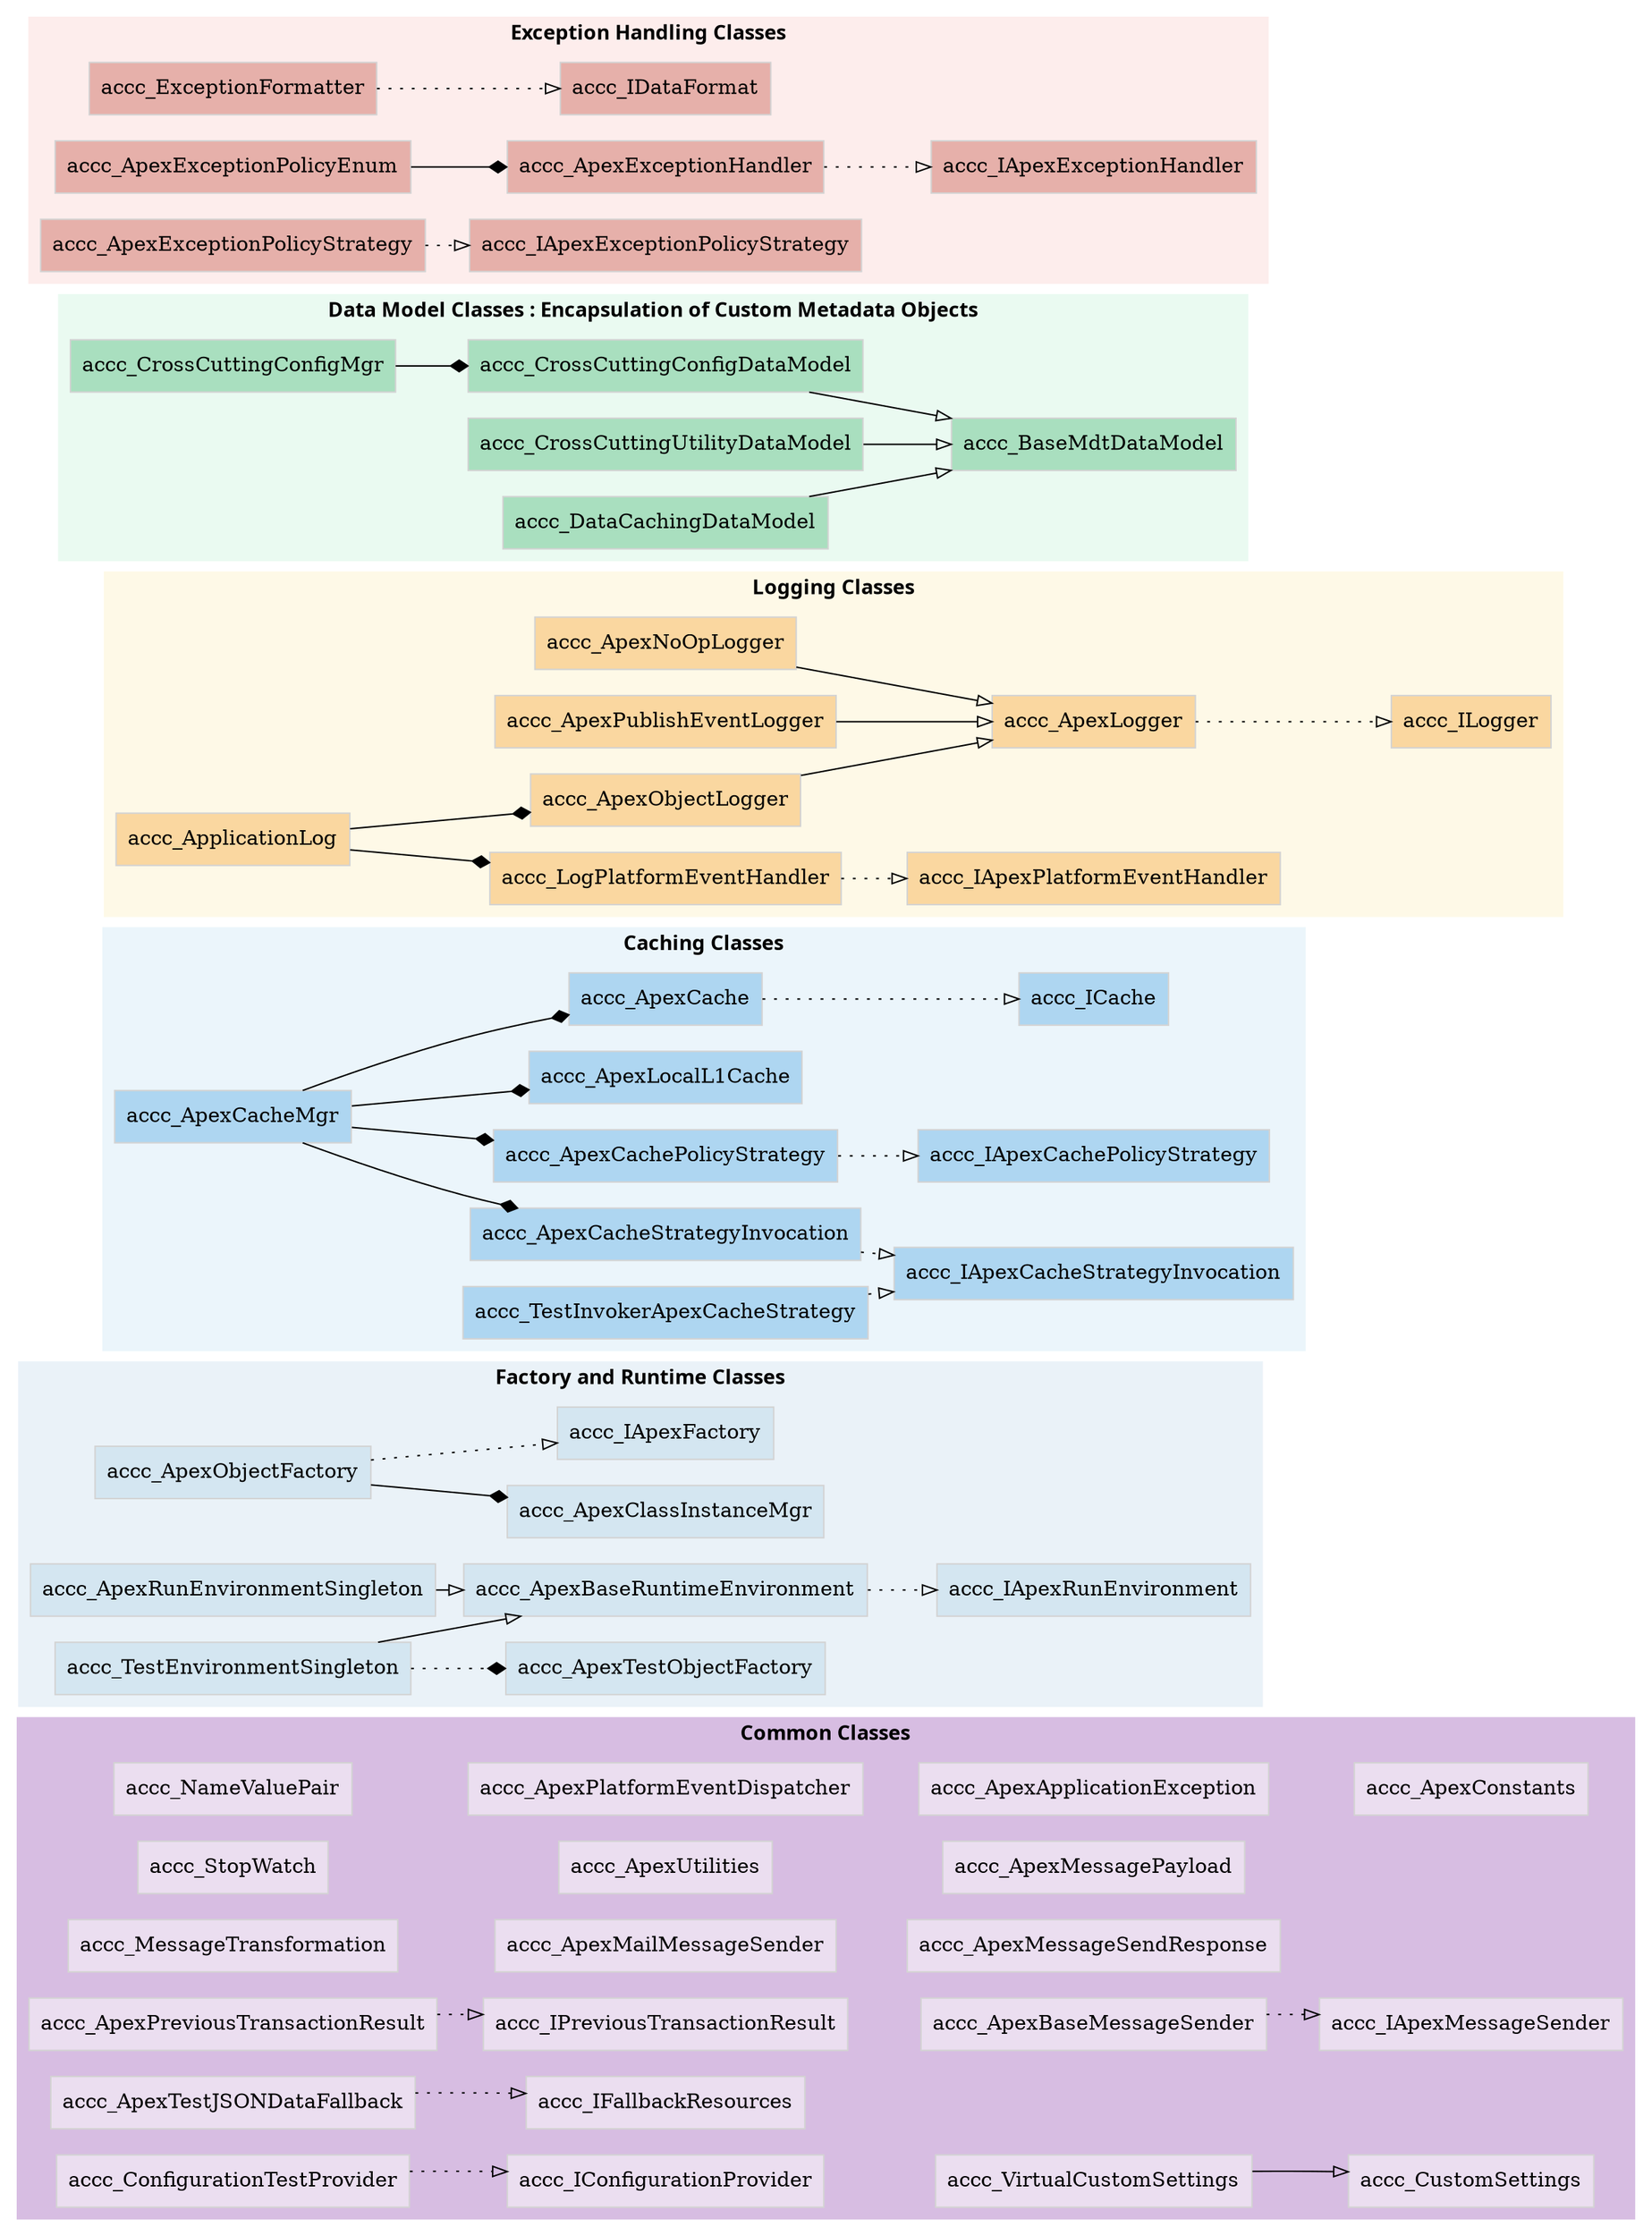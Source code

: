 digraph G {
	 rankdir=LR;rotate=45;
	 ranksep=0.25;
	 
		/* Common */
		accc_ApexApplicationException [shape=box,style=filled,color="lightgray",fillcolor="#EBDEF0"];
		accc_ApexConstants [shape=box,style=filled,color="lightgray",fillcolor="#EBDEF0"];
		accc_ApexUtilities [shape=box,style=filled,color="lightgray",fillcolor="#EBDEF0"];
		accc_CustomSettings [shape=box,style=filled,color="lightgray",fillcolor="#EBDEF0"];
		accc_VirtualCustomSettings [shape=box,style=filled,color="lightgray",fillcolor="#EBDEF0"];
		accc_NameValuePair [shape=box,style=filled,color="lightgray",fillcolor="#EBDEF0"];
		 
		accc_StopWatch [shape=box,style=filled,color="lightgray",fillcolor="#EBDEF0"];
		accc_MessageTransformation [shape=box,style=filled,color="lightgray",fillcolor="#EBDEF0"];
		accc_IPreviousTransactionResult [shape=box,style=filled,color="lightgray",fillcolor="#EBDEF0"];
		accc_ApexBaseMessageSender [shape=box,style=filled,color="lightgray",fillcolor="#EBDEF0"];
		accc_IApexMessageSender [shape=box,style=filled,color="lightgray",fillcolor="#EBDEF0"];
		accc_IConfigurationProvider [shape=box,style=filled,color="lightgray",fillcolor="#EBDEF0"];
		accc_IFallbackResources [shape=box,style=filled,color="lightgray",fillcolor="#EBDEF0"];
	 
		accc_ApexMailMessageSender [shape=box,style=filled,color="lightgray",fillcolor="#EBDEF0"];
		accc_ApexMessagePayload [shape=box,style=filled,color="lightgray",fillcolor="#EBDEF0"];
		accc_ApexMessageSendResponse [shape=box,style=filled,color="lightgray",fillcolor="#EBDEF0"];
		accc_ApexPlatformEventDispatcher [shape=box,style=filled,color="lightgray",fillcolor="#EBDEF0"];
		accc_ApexPreviousTransactionResult [shape=box,style=filled,color="lightgray",fillcolor="#EBDEF0"];
		accc_ApexTestJSONDataFallback [shape=box,style=filled,color="lightgray",fillcolor="#EBDEF0"];
		accc_ConfigurationTestProvider [shape=box,style=filled,color="lightgray",fillcolor="#EBDEF0"];

		/* Factory and Runtime Environment */
		accc_ApexClassInstanceMgr [shape=box,style=filled,color="lightgray",fillcolor="#D4E6F1"];
		accc_ApexObjectFactory [shape=box,style=filled,color="lightgray",fillcolor="#D4E6F1"];
		accc_IApexFactory [shape=box,style=filled,color="lightgray",fillcolor="#D4E6F1"];
		accc_IApexRunEnvironment [shape=box,style=filled,color="lightgray",fillcolor="#D4E6F1"];
		accc_ApexBaseRuntimeEnvironment [shape=box,style=filled,color="lightgray",fillcolor="#D4E6F1"];
		accc_ApexRunEnvironmentSingleton [shape=box,style=filled,color="lightgray",fillcolor="#D4E6F1"];
		accc_TestEnvironmentSingleton [shape=box,style=filled,color="lightgray",fillcolor="#D4E6F1"];
		accc_ApexTestObjectFactory [shape=box,style=filled,color="lightgray",fillcolor="#D4E6F1"];
		
		/* Cache Related */
		accc_ApexCache [shape=box,style=filled,color="lightgray",fillcolor="#AED6F1"];
		accc_ApexCacheMgr [shape=box,style=filled,color="lightgray",fillcolor="#AED6F1"];
		accc_ApexCachePolicyStrategy [shape=box,style=filled,color="lightgray",fillcolor="#AED6F1"];
		accc_ApexCacheStrategyInvocation [shape=box,style=filled,color="lightgray",fillcolor="#AED6F1"];
		accc_ApexLocalL1Cache [shape=box,style=filled,color="lightgray",fillcolor="#AED6F1"];
		accc_IApexCachePolicyStrategy [shape=box,style=filled,color="lightgray",fillcolor="#AED6F1"];
		accc_IApexCacheStrategyInvocation [shape=box,style=filled,color="lightgray",fillcolor="#AED6F1"];
		accc_ICache [shape=box,style=filled,color="lightgray",fillcolor="#AED6F1"];
		accc_TestInvokerApexCacheStrategy [shape=box,style=filled,color="lightgray",fillcolor="#AED6F1"];
	

		/* Logging */
		accc_ILogger [shape=box,style=filled,color="lightgray",fillcolor="#FAD7A0"];
		accc_ApexLogger [shape=box,style=filled,color="lightgray",fillcolor="#FAD7A0"];
		accc_ApexNoOpLogger [shape=box,style=filled,color="lightgray",fillcolor="#FAD7A0"];
		accc_ApexObjectLogger [shape=box,style=filled,color="lightgray",fillcolor="#FAD7A0"];
		accc_ApexPublishEventLogger [shape=box,style=filled,color="lightgray",fillcolor="#FAD7A0"];
		accc_ApplicationLog [shape=box,style=filled,color="lightgray",fillcolor="#FAD7A0"];
		accc_LogPlatformEventHandler [shape=box,style=filled,color="lightgray",fillcolor="#FAD7A0"];
		accc_IApexPlatformEventHandler [shape=box,style=filled,color="lightgray",fillcolor="#FAD7A0"];


		/* Data Model for Custom Metadata Encapsulation */
		accc_BaseMdtDataModel [shape=box,style=filled,color="lightgray",fillcolor="#A9DFBF"];
		accc_CrossCuttingConfigDataModel [shape=box,style=filled,color="lightgray",fillcolor="#A9DFBF"];
		accc_CrossCuttingConfigMgr [shape=box,style=filled,color="lightgray",fillcolor="#A9DFBF"];
		accc_CrossCuttingUtilityDataModel [shape=box,style=filled,color="lightgray",fillcolor="#A9DFBF"];
		accc_DataCachingDataModel [shape=box,style=filled,color="lightgray",fillcolor="#A9DFBF"];

		/* Exception Handling */
		accc_IDataFormat [shape=box,style=filled,color="lightgray",fillcolor="#E6B0AA"];
		accc_ExceptionFormatter [shape=box,style=filled,color="lightgray",fillcolor="#E6B0AA"];
		accc_IApexExceptionHandler [shape=box,style=filled,color="lightgray",fillcolor="#E6B0AA"];
		accc_IApexExceptionPolicyStrategy [shape=box,style=filled,color="lightgray",fillcolor="#E6B0AA"];
		accc_ApexExceptionHandler [shape=box,style=filled,color="lightgray",fillcolor="#E6B0AA"];
		accc_ApexExceptionPolicyEnum [shape=box,style=filled,color="lightgray",fillcolor="#E6B0AA"];
		accc_ApexExceptionPolicyStrategy [shape=box,style=filled,color="lightgray",fillcolor="#E6B0AA"];
	 
	 subgraph  clusterExcpHandling {
		rankdir=TB; 
		fontname="Sans bold";
		label = "Exception Handling Classes";
		
		accc_ExceptionFormatter->accc_IDataFormat [arrowhead = "empty",style=dotted];
		accc_ApexExceptionPolicyEnum->accc_ApexExceptionHandler [arrowhead = "diamond",style=solid];
		accc_ApexExceptionHandler->accc_IApexExceptionHandler [arrowhead = "empty",style=dotted];
		accc_ApexExceptionPolicyStrategy-> accc_IApexExceptionPolicyStrategy [arrowhead = "empty",style=dotted];
		style=filled;
		color="#FDEDEC";
	}
	subgraph  clusterCustomMDT {
		rankdir=TB; 
		fontname="Sans bold";
		label = "Data Model Classes : Encapsulation of Custom Metadata Objects";
		
		accc_CrossCuttingConfigDataModel->accc_BaseMdtDataModel [arrowhead = "empty",style=solid];
		accc_CrossCuttingConfigMgr -> accc_CrossCuttingConfigDataModel  [arrowhead = "diamond",style=solid];
		accc_CrossCuttingUtilityDataModel -> accc_BaseMdtDataModel [arrowhead = "empty",style=solid];
		accc_DataCachingDataModel->accc_BaseMdtDataModel [arrowhead = "empty",style=solid];
		style=filled;
		color="#EAFAF1";
	}
	subgraph  clusterLogging {
		rankdir=TB; 
		fontname="Sans bold";
		label = "Logging Classes";
		
		accc_ApexLogger->accc_ILogger  [arrowhead = "empty",style=dotted];
		accc_ApexNoOpLogger-> accc_ApexLogger  [arrowhead = "empty",style=solid];
		accc_ApexObjectLogger -> accc_ApexLogger  [arrowhead = "empty",style=solid];
		accc_ApexPublishEventLogger -> accc_ApexLogger  [arrowhead = "empty",style=solid];
		accc_ApplicationLog->accc_ApexObjectLogger  [arrowhead = "diamond",style=solid];
		accc_LogPlatformEventHandler  -> accc_IApexPlatformEventHandler  [arrowhead = "empty",style=dotted];
		accc_ApplicationLog->accc_LogPlatformEventHandler  [arrowhead = "diamond",style=solid];
		style=filled;
		color="#FEF9E7";
	}
	
	subgraph  clusterCaching {
		rankdir=TB; 
		fontname="Sans bold";
		label = "Caching Classes";
		
		accc_ApexCache -> accc_ICache  [arrowhead = "empty",style=dotted];
		accc_ApexCacheMgr -> accc_ApexCache   [arrowhead = "diamond",style=solid];
		accc_ApexCacheMgr-> accc_ApexCachePolicyStrategy  [arrowhead = "diamond",style=solid];
		accc_ApexCacheMgr->accc_ApexCacheStrategyInvocation  [arrowhead = "diamond",style=solid];
		accc_ApexCachePolicyStrategy ->accc_IApexCachePolicyStrategy  [arrowhead = "empty",style=dotted];
		accc_ApexCacheStrategyInvocation->accc_IApexCacheStrategyInvocation   [arrowhead = "empty",style=dotted];
		accc_ApexCacheMgr->accc_ApexLocalL1Cache   [arrowhead = "diamond",style=solid];
		accc_TestInvokerApexCacheStrategy->accc_IApexCacheStrategyInvocation [arrowhead = "empty",style=dotted];

		style=filled;
		color="#EBF5FB";
	}
	subgraph  clusterRuntime {
		rankdir=TB; 
		fontname="Sans bold";
		label = "Factory and Runtime Classes";
		
		accc_ApexObjectFactory ->accc_IApexFactory  [arrowhead = "empty",style=dotted];
		accc_ApexObjectFactory->accc_ApexClassInstanceMgr   [arrowhead = "diamond",style=solid];
		accc_ApexBaseRuntimeEnvironment->accc_IApexRunEnvironment  [arrowhead = "empty",style=dotted];
		accc_ApexRunEnvironmentSingleton->accc_ApexBaseRuntimeEnvironment  [arrowhead = "empty",style=solid];
		accc_TestEnvironmentSingleton->accc_ApexBaseRuntimeEnvironment  [arrowhead = "empty",style=solid];
		accc_TestEnvironmentSingleton->accc_ApexTestObjectFactory   [arrowhead = "diamond",style=dotted];
		
		style=filled;
		color="#EAF2F8";
	}
	
	subgraph  clusterCommon {
		rankdir=TB;
		fontname="Sans bold";
		label = "Common Classes";
		
		{ accc_NameValuePair-> accc_ApexPlatformEventDispatcher->accc_ApexApplicationException->accc_ApexConstants [style=invis]; }
		{ accc_StopWatch ->accc_ApexUtilities->accc_ApexMessagePayload [style=invis]; }	 
		{ accc_MessageTransformation->accc_ApexMailMessageSender -> accc_ApexMessageSendResponse [style=invis];  }
		{ accc_ApexPreviousTransactionResult->accc_IPreviousTransactionResult->accc_ApexBaseMessageSender-> accc_IApexMessageSender[style=invis];  }
		{ accc_ConfigurationTestProvider->accc_IConfigurationProvider ->accc_VirtualCustomSettings->accc_CustomSettings [style=invis];  }
		{ accc_ApexTestJSONDataFallback->accc_IFallbackResources [style=invis];  }
		
		accc_ApexPreviousTransactionResult->accc_IPreviousTransactionResult [arrowhead = "empty",style=dotted];
		accc_ApexBaseMessageSender -> accc_IApexMessageSender [arrowhead = "empty",style=dotted];
		accc_ConfigurationTestProvider->accc_IConfigurationProvider [arrowhead = "empty",style=dotted];
		accc_VirtualCustomSettings->accc_CustomSettings [arrowhead = "empty",style=solid];
		accc_ApexTestJSONDataFallback -> accc_IFallbackResources [arrowhead = "empty",style=dotted];
		
		style=filled;
		color="#D7BDE2";
	}
	
}
